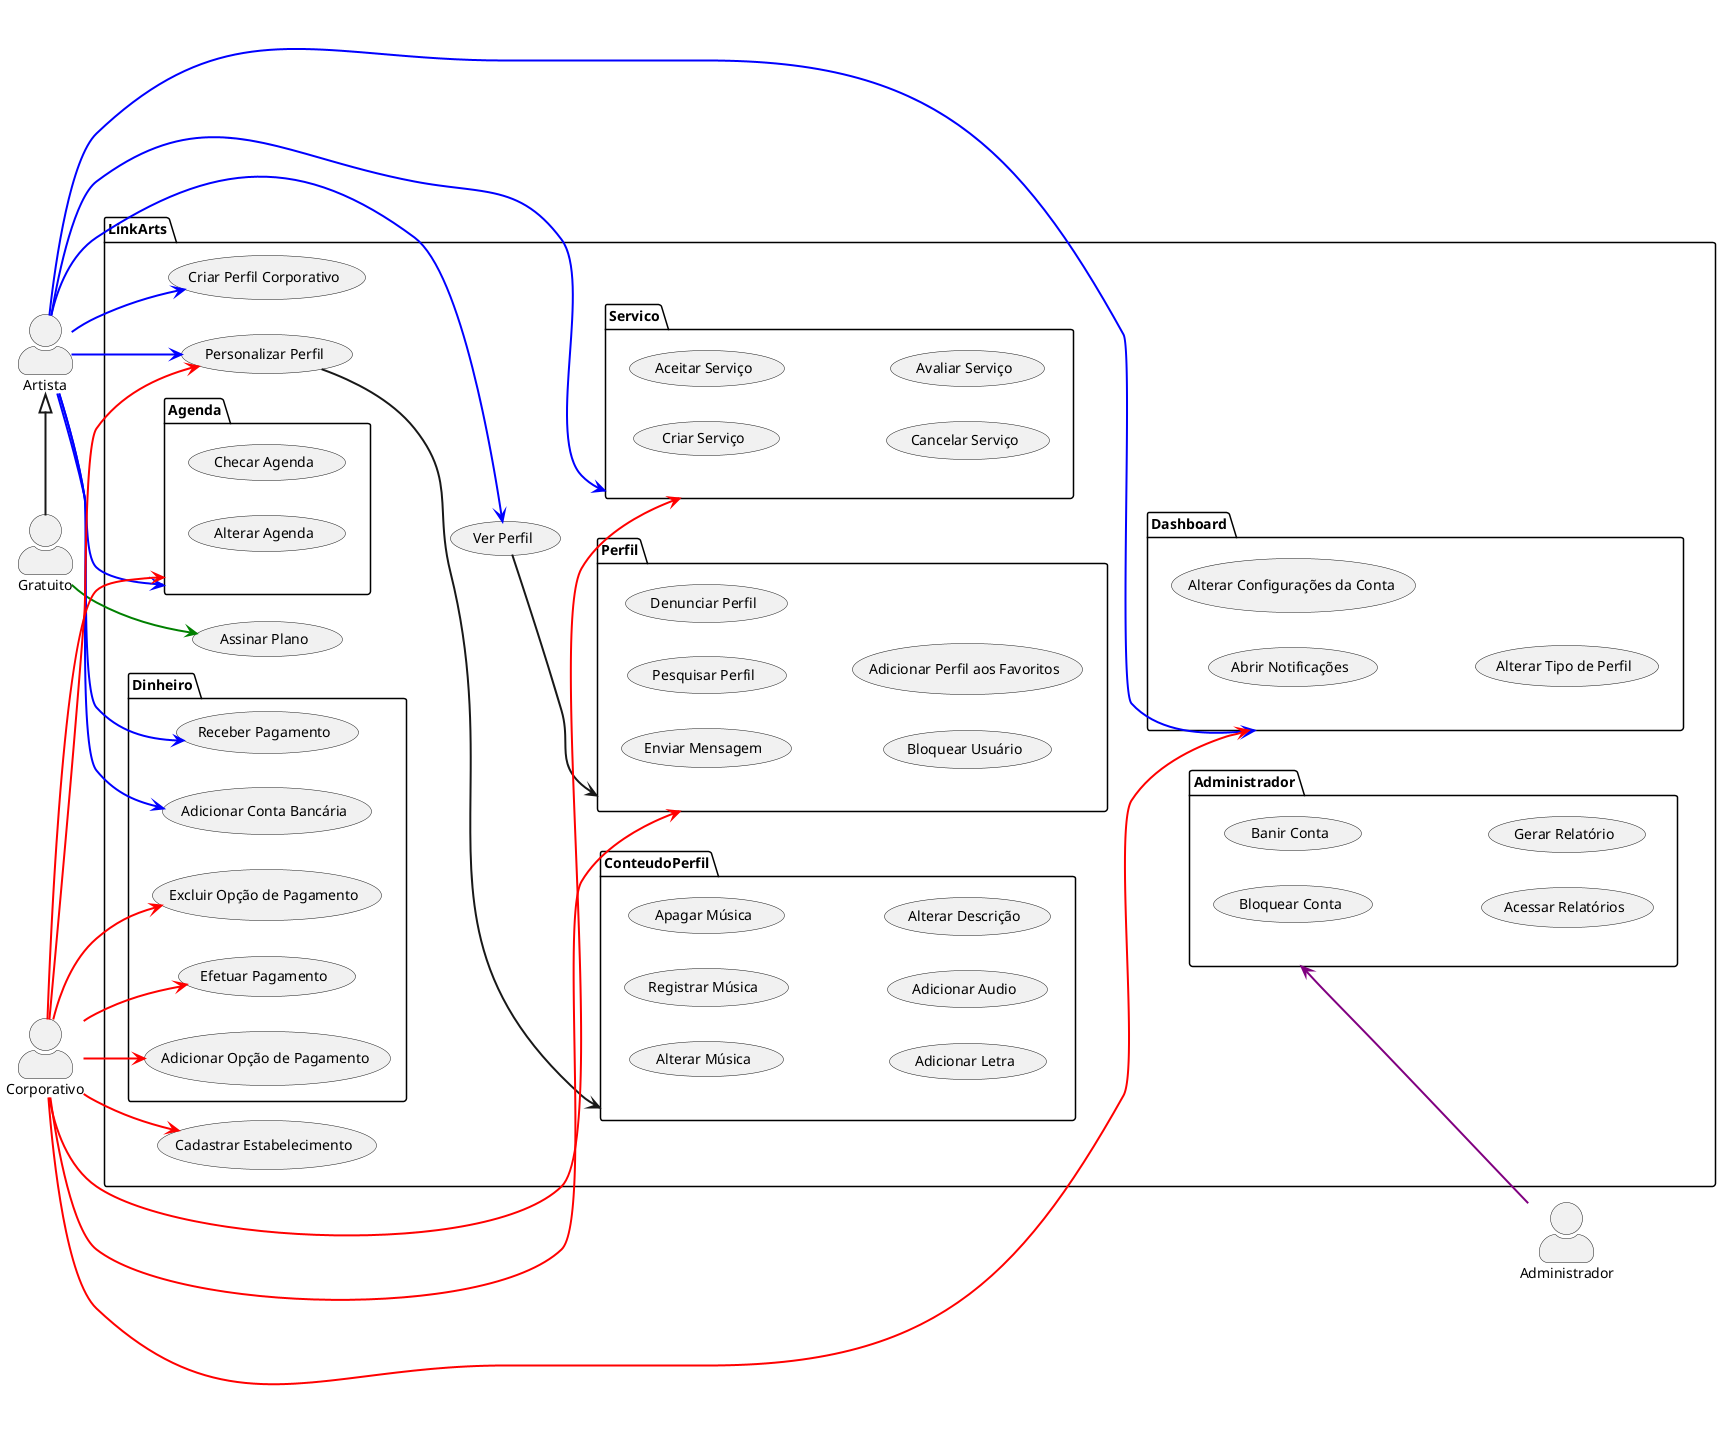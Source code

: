 @startuml "use-cases"
skinparam actorStyle awesome
'skinparam linetype ortho
actor Gratuito as P
actor Artista as A
actor Corporativo as C
actor Administrador as ADM

package LinkArts{
    usecase "Assinar Plano" as assinarPlano
    usecase "Ver Perfil" as verPerfil
    usecase "Criar Perfil Corporativo" as criarCorporativo
    usecase "Cadastrar Estabelecimento" as cadastrarEstabelecimento
    usecase "Personalizar Perfil" as personalizarPerfil

    package Perfil{
        usecase "Enviar Mensagem" as enviarMensagem
        usecase "Pesquisar Perfil" as pesquisarPerfil
        usecase "Denunciar Perfil" as denunciarPerfil
        usecase "Bloquear Usuário" as bloquearUsuario
        usecase "Adicionar Perfil aos Favoritos" as adicionarFavoritos
    }

    package ConteudoPerfil{
        usecase "Alterar Música" as alterarMusica
        usecase "Registrar Música" as registrarMusica
        usecase "Apagar Música" as apagarMusica
        usecase "Adicionar Letra" as adicionarLetra
        usecase "Adicionar Audio" as adicionarAudio
        usecase "Alterar Descrição" as alterarDescricao
    }

    package Agenda{
        usecase "Checar Agenda" as checarAgenda
        usecase "Alterar Agenda" as alterarAgenda
    }

    package Dinheiro{
        usecase "Adicionar Conta Bancária" as adicionarConta
        usecase "Adicionar Opção de Pagamento" as adicionarPagamento
        usecase "Excluir Opção de Pagamento" as excluirPagamento
        usecase "Efetuar Pagamento" as efetuarPagamento
        usecase "Receber Pagamento" as receberPagamento
    }

    package Servico{
        usecase "Criar Serviço" as criarServico
        usecase "Aceitar Serviço" as aceitarServico
        usecase "Cancelar Serviço" as cancelarServico
        usecase "Avaliar Serviço" as avaliarServico
    }

    package Administrador{
        usecase "Bloquear Conta" as bloquearConta
        usecase "Banir Conta" as banirConta
        usecase "Acessar Relatórios" as acessarRelatorio
        usecase "Gerar Relatório" as gerarRelatorio
    }

    package Dashboard{
        usecase "Abrir Notificações" as abrirNotificacoes
        usecase "Alterar Configurações da Conta" as alterarConfiguracoes
        usecase "Alterar Tipo de Perfil" as alterarTipoPerfil
    }
}



left to right direction
P --> assinarPlano #line:green;line.bold
A --> verPerfil #line:blue;line.bold
A --> personalizarPerfil #line:blue;line.bold
A --> Agenda #line:blue;line.bold
A --> adicionarConta #line:blue;line.bold
A --> receberPagamento #line:blue;line.bold
personalizarPerfil ---> ConteudoPerfil #line.bold
A --> Servico #line:blue;line.bold
verPerfil --> Perfil #line.bold
A --> criarCorporativo #line:blue;line.bold
A --> Dashboard #line:blue;line.bold

C --> Perfil #line:red;line.bold
C --> Agenda #line:red;line.bold
C --> adicionarPagamento #line:red;line.bold
C --> personalizarPerfil #line:red;line.bold
C --> excluirPagamento #line:red;line.bold
C --> efetuarPagamento #line:red;line.bold
C --> Servico #line:red;line.bold
C --> cadastrarEstabelecimento #line:red;line.bold
C --> Dashboard #line:red;line.bold

ADM -up-> Administrador #line:purple;line.bold

A <|-right- P #line.bold

@enduml